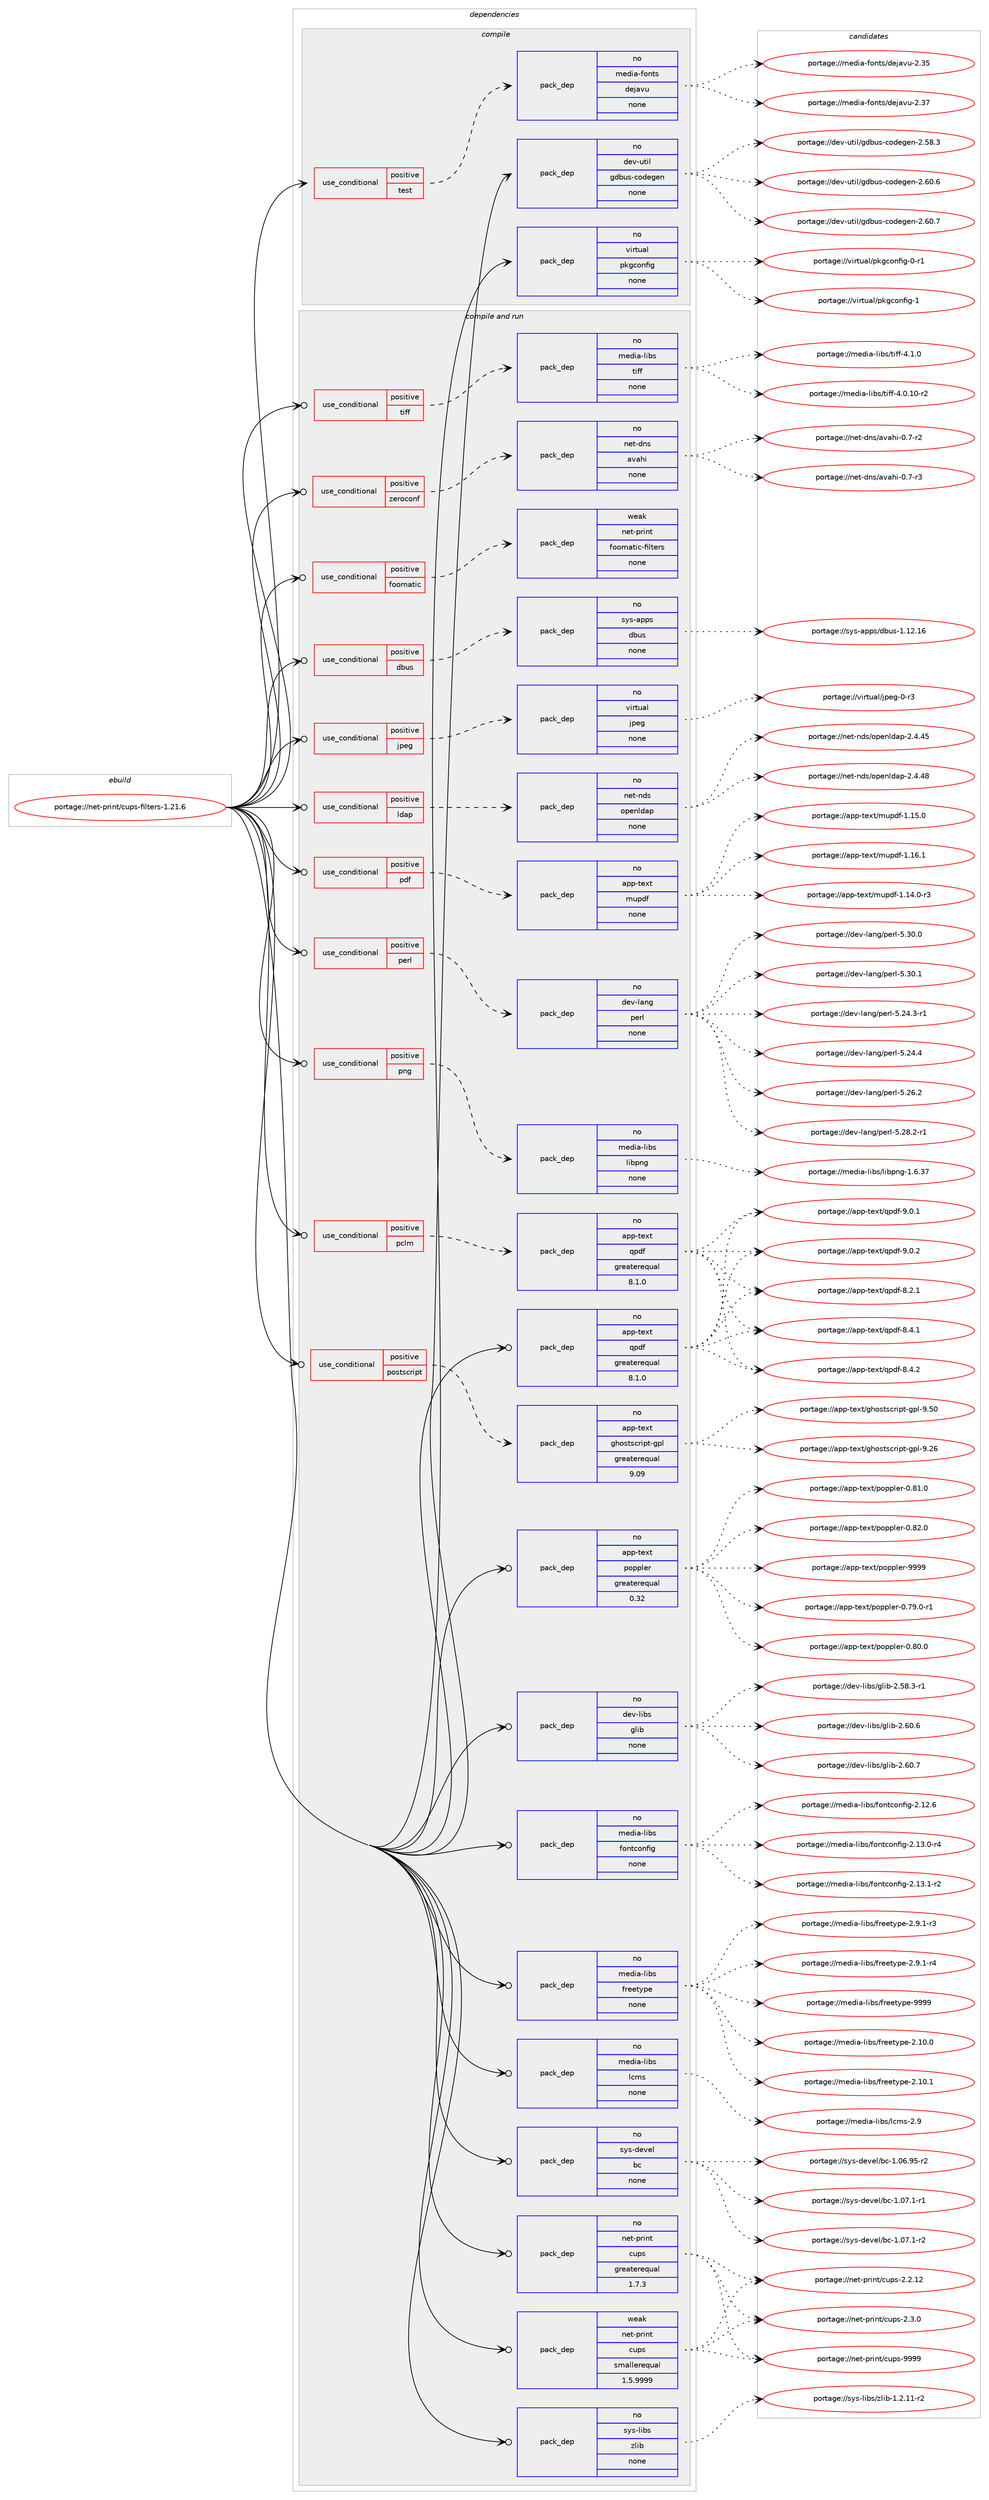 digraph prolog {

# *************
# Graph options
# *************

newrank=true;
concentrate=true;
compound=true;
graph [rankdir=LR,fontname=Helvetica,fontsize=10,ranksep=1.5];#, ranksep=2.5, nodesep=0.2];
edge  [arrowhead=vee];
node  [fontname=Helvetica,fontsize=10];

# **********
# The ebuild
# **********

subgraph cluster_leftcol {
color=gray;
rank=same;
label=<<i>ebuild</i>>;
id [label="portage://net-print/cups-filters-1.21.6", color=red, width=4, href="../net-print/cups-filters-1.21.6.svg"];
}

# ****************
# The dependencies
# ****************

subgraph cluster_midcol {
color=gray;
label=<<i>dependencies</i>>;
subgraph cluster_compile {
fillcolor="#eeeeee";
style=filled;
label=<<i>compile</i>>;
subgraph cond93526 {
dependency374312 [label=<<TABLE BORDER="0" CELLBORDER="1" CELLSPACING="0" CELLPADDING="4"><TR><TD ROWSPAN="3" CELLPADDING="10">use_conditional</TD></TR><TR><TD>positive</TD></TR><TR><TD>test</TD></TR></TABLE>>, shape=none, color=red];
subgraph pack274460 {
dependency374313 [label=<<TABLE BORDER="0" CELLBORDER="1" CELLSPACING="0" CELLPADDING="4" WIDTH="220"><TR><TD ROWSPAN="6" CELLPADDING="30">pack_dep</TD></TR><TR><TD WIDTH="110">no</TD></TR><TR><TD>media-fonts</TD></TR><TR><TD>dejavu</TD></TR><TR><TD>none</TD></TR><TR><TD></TD></TR></TABLE>>, shape=none, color=blue];
}
dependency374312:e -> dependency374313:w [weight=20,style="dashed",arrowhead="vee"];
}
id:e -> dependency374312:w [weight=20,style="solid",arrowhead="vee"];
subgraph pack274461 {
dependency374314 [label=<<TABLE BORDER="0" CELLBORDER="1" CELLSPACING="0" CELLPADDING="4" WIDTH="220"><TR><TD ROWSPAN="6" CELLPADDING="30">pack_dep</TD></TR><TR><TD WIDTH="110">no</TD></TR><TR><TD>dev-util</TD></TR><TR><TD>gdbus-codegen</TD></TR><TR><TD>none</TD></TR><TR><TD></TD></TR></TABLE>>, shape=none, color=blue];
}
id:e -> dependency374314:w [weight=20,style="solid",arrowhead="vee"];
subgraph pack274462 {
dependency374315 [label=<<TABLE BORDER="0" CELLBORDER="1" CELLSPACING="0" CELLPADDING="4" WIDTH="220"><TR><TD ROWSPAN="6" CELLPADDING="30">pack_dep</TD></TR><TR><TD WIDTH="110">no</TD></TR><TR><TD>virtual</TD></TR><TR><TD>pkgconfig</TD></TR><TR><TD>none</TD></TR><TR><TD></TD></TR></TABLE>>, shape=none, color=blue];
}
id:e -> dependency374315:w [weight=20,style="solid",arrowhead="vee"];
}
subgraph cluster_compileandrun {
fillcolor="#eeeeee";
style=filled;
label=<<i>compile and run</i>>;
subgraph cond93527 {
dependency374316 [label=<<TABLE BORDER="0" CELLBORDER="1" CELLSPACING="0" CELLPADDING="4"><TR><TD ROWSPAN="3" CELLPADDING="10">use_conditional</TD></TR><TR><TD>positive</TD></TR><TR><TD>dbus</TD></TR></TABLE>>, shape=none, color=red];
subgraph pack274463 {
dependency374317 [label=<<TABLE BORDER="0" CELLBORDER="1" CELLSPACING="0" CELLPADDING="4" WIDTH="220"><TR><TD ROWSPAN="6" CELLPADDING="30">pack_dep</TD></TR><TR><TD WIDTH="110">no</TD></TR><TR><TD>sys-apps</TD></TR><TR><TD>dbus</TD></TR><TR><TD>none</TD></TR><TR><TD></TD></TR></TABLE>>, shape=none, color=blue];
}
dependency374316:e -> dependency374317:w [weight=20,style="dashed",arrowhead="vee"];
}
id:e -> dependency374316:w [weight=20,style="solid",arrowhead="odotvee"];
subgraph cond93528 {
dependency374318 [label=<<TABLE BORDER="0" CELLBORDER="1" CELLSPACING="0" CELLPADDING="4"><TR><TD ROWSPAN="3" CELLPADDING="10">use_conditional</TD></TR><TR><TD>positive</TD></TR><TR><TD>foomatic</TD></TR></TABLE>>, shape=none, color=red];
subgraph pack274464 {
dependency374319 [label=<<TABLE BORDER="0" CELLBORDER="1" CELLSPACING="0" CELLPADDING="4" WIDTH="220"><TR><TD ROWSPAN="6" CELLPADDING="30">pack_dep</TD></TR><TR><TD WIDTH="110">weak</TD></TR><TR><TD>net-print</TD></TR><TR><TD>foomatic-filters</TD></TR><TR><TD>none</TD></TR><TR><TD></TD></TR></TABLE>>, shape=none, color=blue];
}
dependency374318:e -> dependency374319:w [weight=20,style="dashed",arrowhead="vee"];
}
id:e -> dependency374318:w [weight=20,style="solid",arrowhead="odotvee"];
subgraph cond93529 {
dependency374320 [label=<<TABLE BORDER="0" CELLBORDER="1" CELLSPACING="0" CELLPADDING="4"><TR><TD ROWSPAN="3" CELLPADDING="10">use_conditional</TD></TR><TR><TD>positive</TD></TR><TR><TD>jpeg</TD></TR></TABLE>>, shape=none, color=red];
subgraph pack274465 {
dependency374321 [label=<<TABLE BORDER="0" CELLBORDER="1" CELLSPACING="0" CELLPADDING="4" WIDTH="220"><TR><TD ROWSPAN="6" CELLPADDING="30">pack_dep</TD></TR><TR><TD WIDTH="110">no</TD></TR><TR><TD>virtual</TD></TR><TR><TD>jpeg</TD></TR><TR><TD>none</TD></TR><TR><TD></TD></TR></TABLE>>, shape=none, color=blue];
}
dependency374320:e -> dependency374321:w [weight=20,style="dashed",arrowhead="vee"];
}
id:e -> dependency374320:w [weight=20,style="solid",arrowhead="odotvee"];
subgraph cond93530 {
dependency374322 [label=<<TABLE BORDER="0" CELLBORDER="1" CELLSPACING="0" CELLPADDING="4"><TR><TD ROWSPAN="3" CELLPADDING="10">use_conditional</TD></TR><TR><TD>positive</TD></TR><TR><TD>ldap</TD></TR></TABLE>>, shape=none, color=red];
subgraph pack274466 {
dependency374323 [label=<<TABLE BORDER="0" CELLBORDER="1" CELLSPACING="0" CELLPADDING="4" WIDTH="220"><TR><TD ROWSPAN="6" CELLPADDING="30">pack_dep</TD></TR><TR><TD WIDTH="110">no</TD></TR><TR><TD>net-nds</TD></TR><TR><TD>openldap</TD></TR><TR><TD>none</TD></TR><TR><TD></TD></TR></TABLE>>, shape=none, color=blue];
}
dependency374322:e -> dependency374323:w [weight=20,style="dashed",arrowhead="vee"];
}
id:e -> dependency374322:w [weight=20,style="solid",arrowhead="odotvee"];
subgraph cond93531 {
dependency374324 [label=<<TABLE BORDER="0" CELLBORDER="1" CELLSPACING="0" CELLPADDING="4"><TR><TD ROWSPAN="3" CELLPADDING="10">use_conditional</TD></TR><TR><TD>positive</TD></TR><TR><TD>pclm</TD></TR></TABLE>>, shape=none, color=red];
subgraph pack274467 {
dependency374325 [label=<<TABLE BORDER="0" CELLBORDER="1" CELLSPACING="0" CELLPADDING="4" WIDTH="220"><TR><TD ROWSPAN="6" CELLPADDING="30">pack_dep</TD></TR><TR><TD WIDTH="110">no</TD></TR><TR><TD>app-text</TD></TR><TR><TD>qpdf</TD></TR><TR><TD>greaterequal</TD></TR><TR><TD>8.1.0</TD></TR></TABLE>>, shape=none, color=blue];
}
dependency374324:e -> dependency374325:w [weight=20,style="dashed",arrowhead="vee"];
}
id:e -> dependency374324:w [weight=20,style="solid",arrowhead="odotvee"];
subgraph cond93532 {
dependency374326 [label=<<TABLE BORDER="0" CELLBORDER="1" CELLSPACING="0" CELLPADDING="4"><TR><TD ROWSPAN="3" CELLPADDING="10">use_conditional</TD></TR><TR><TD>positive</TD></TR><TR><TD>pdf</TD></TR></TABLE>>, shape=none, color=red];
subgraph pack274468 {
dependency374327 [label=<<TABLE BORDER="0" CELLBORDER="1" CELLSPACING="0" CELLPADDING="4" WIDTH="220"><TR><TD ROWSPAN="6" CELLPADDING="30">pack_dep</TD></TR><TR><TD WIDTH="110">no</TD></TR><TR><TD>app-text</TD></TR><TR><TD>mupdf</TD></TR><TR><TD>none</TD></TR><TR><TD></TD></TR></TABLE>>, shape=none, color=blue];
}
dependency374326:e -> dependency374327:w [weight=20,style="dashed",arrowhead="vee"];
}
id:e -> dependency374326:w [weight=20,style="solid",arrowhead="odotvee"];
subgraph cond93533 {
dependency374328 [label=<<TABLE BORDER="0" CELLBORDER="1" CELLSPACING="0" CELLPADDING="4"><TR><TD ROWSPAN="3" CELLPADDING="10">use_conditional</TD></TR><TR><TD>positive</TD></TR><TR><TD>perl</TD></TR></TABLE>>, shape=none, color=red];
subgraph pack274469 {
dependency374329 [label=<<TABLE BORDER="0" CELLBORDER="1" CELLSPACING="0" CELLPADDING="4" WIDTH="220"><TR><TD ROWSPAN="6" CELLPADDING="30">pack_dep</TD></TR><TR><TD WIDTH="110">no</TD></TR><TR><TD>dev-lang</TD></TR><TR><TD>perl</TD></TR><TR><TD>none</TD></TR><TR><TD></TD></TR></TABLE>>, shape=none, color=blue];
}
dependency374328:e -> dependency374329:w [weight=20,style="dashed",arrowhead="vee"];
}
id:e -> dependency374328:w [weight=20,style="solid",arrowhead="odotvee"];
subgraph cond93534 {
dependency374330 [label=<<TABLE BORDER="0" CELLBORDER="1" CELLSPACING="0" CELLPADDING="4"><TR><TD ROWSPAN="3" CELLPADDING="10">use_conditional</TD></TR><TR><TD>positive</TD></TR><TR><TD>png</TD></TR></TABLE>>, shape=none, color=red];
subgraph pack274470 {
dependency374331 [label=<<TABLE BORDER="0" CELLBORDER="1" CELLSPACING="0" CELLPADDING="4" WIDTH="220"><TR><TD ROWSPAN="6" CELLPADDING="30">pack_dep</TD></TR><TR><TD WIDTH="110">no</TD></TR><TR><TD>media-libs</TD></TR><TR><TD>libpng</TD></TR><TR><TD>none</TD></TR><TR><TD></TD></TR></TABLE>>, shape=none, color=blue];
}
dependency374330:e -> dependency374331:w [weight=20,style="dashed",arrowhead="vee"];
}
id:e -> dependency374330:w [weight=20,style="solid",arrowhead="odotvee"];
subgraph cond93535 {
dependency374332 [label=<<TABLE BORDER="0" CELLBORDER="1" CELLSPACING="0" CELLPADDING="4"><TR><TD ROWSPAN="3" CELLPADDING="10">use_conditional</TD></TR><TR><TD>positive</TD></TR><TR><TD>postscript</TD></TR></TABLE>>, shape=none, color=red];
subgraph pack274471 {
dependency374333 [label=<<TABLE BORDER="0" CELLBORDER="1" CELLSPACING="0" CELLPADDING="4" WIDTH="220"><TR><TD ROWSPAN="6" CELLPADDING="30">pack_dep</TD></TR><TR><TD WIDTH="110">no</TD></TR><TR><TD>app-text</TD></TR><TR><TD>ghostscript-gpl</TD></TR><TR><TD>greaterequal</TD></TR><TR><TD>9.09</TD></TR></TABLE>>, shape=none, color=blue];
}
dependency374332:e -> dependency374333:w [weight=20,style="dashed",arrowhead="vee"];
}
id:e -> dependency374332:w [weight=20,style="solid",arrowhead="odotvee"];
subgraph cond93536 {
dependency374334 [label=<<TABLE BORDER="0" CELLBORDER="1" CELLSPACING="0" CELLPADDING="4"><TR><TD ROWSPAN="3" CELLPADDING="10">use_conditional</TD></TR><TR><TD>positive</TD></TR><TR><TD>tiff</TD></TR></TABLE>>, shape=none, color=red];
subgraph pack274472 {
dependency374335 [label=<<TABLE BORDER="0" CELLBORDER="1" CELLSPACING="0" CELLPADDING="4" WIDTH="220"><TR><TD ROWSPAN="6" CELLPADDING="30">pack_dep</TD></TR><TR><TD WIDTH="110">no</TD></TR><TR><TD>media-libs</TD></TR><TR><TD>tiff</TD></TR><TR><TD>none</TD></TR><TR><TD></TD></TR></TABLE>>, shape=none, color=blue];
}
dependency374334:e -> dependency374335:w [weight=20,style="dashed",arrowhead="vee"];
}
id:e -> dependency374334:w [weight=20,style="solid",arrowhead="odotvee"];
subgraph cond93537 {
dependency374336 [label=<<TABLE BORDER="0" CELLBORDER="1" CELLSPACING="0" CELLPADDING="4"><TR><TD ROWSPAN="3" CELLPADDING="10">use_conditional</TD></TR><TR><TD>positive</TD></TR><TR><TD>zeroconf</TD></TR></TABLE>>, shape=none, color=red];
subgraph pack274473 {
dependency374337 [label=<<TABLE BORDER="0" CELLBORDER="1" CELLSPACING="0" CELLPADDING="4" WIDTH="220"><TR><TD ROWSPAN="6" CELLPADDING="30">pack_dep</TD></TR><TR><TD WIDTH="110">no</TD></TR><TR><TD>net-dns</TD></TR><TR><TD>avahi</TD></TR><TR><TD>none</TD></TR><TR><TD></TD></TR></TABLE>>, shape=none, color=blue];
}
dependency374336:e -> dependency374337:w [weight=20,style="dashed",arrowhead="vee"];
}
id:e -> dependency374336:w [weight=20,style="solid",arrowhead="odotvee"];
subgraph pack274474 {
dependency374338 [label=<<TABLE BORDER="0" CELLBORDER="1" CELLSPACING="0" CELLPADDING="4" WIDTH="220"><TR><TD ROWSPAN="6" CELLPADDING="30">pack_dep</TD></TR><TR><TD WIDTH="110">no</TD></TR><TR><TD>app-text</TD></TR><TR><TD>poppler</TD></TR><TR><TD>greaterequal</TD></TR><TR><TD>0.32</TD></TR></TABLE>>, shape=none, color=blue];
}
id:e -> dependency374338:w [weight=20,style="solid",arrowhead="odotvee"];
subgraph pack274475 {
dependency374339 [label=<<TABLE BORDER="0" CELLBORDER="1" CELLSPACING="0" CELLPADDING="4" WIDTH="220"><TR><TD ROWSPAN="6" CELLPADDING="30">pack_dep</TD></TR><TR><TD WIDTH="110">no</TD></TR><TR><TD>app-text</TD></TR><TR><TD>qpdf</TD></TR><TR><TD>greaterequal</TD></TR><TR><TD>8.1.0</TD></TR></TABLE>>, shape=none, color=blue];
}
id:e -> dependency374339:w [weight=20,style="solid",arrowhead="odotvee"];
subgraph pack274476 {
dependency374340 [label=<<TABLE BORDER="0" CELLBORDER="1" CELLSPACING="0" CELLPADDING="4" WIDTH="220"><TR><TD ROWSPAN="6" CELLPADDING="30">pack_dep</TD></TR><TR><TD WIDTH="110">no</TD></TR><TR><TD>dev-libs</TD></TR><TR><TD>glib</TD></TR><TR><TD>none</TD></TR><TR><TD></TD></TR></TABLE>>, shape=none, color=blue];
}
id:e -> dependency374340:w [weight=20,style="solid",arrowhead="odotvee"];
subgraph pack274477 {
dependency374341 [label=<<TABLE BORDER="0" CELLBORDER="1" CELLSPACING="0" CELLPADDING="4" WIDTH="220"><TR><TD ROWSPAN="6" CELLPADDING="30">pack_dep</TD></TR><TR><TD WIDTH="110">no</TD></TR><TR><TD>media-libs</TD></TR><TR><TD>fontconfig</TD></TR><TR><TD>none</TD></TR><TR><TD></TD></TR></TABLE>>, shape=none, color=blue];
}
id:e -> dependency374341:w [weight=20,style="solid",arrowhead="odotvee"];
subgraph pack274478 {
dependency374342 [label=<<TABLE BORDER="0" CELLBORDER="1" CELLSPACING="0" CELLPADDING="4" WIDTH="220"><TR><TD ROWSPAN="6" CELLPADDING="30">pack_dep</TD></TR><TR><TD WIDTH="110">no</TD></TR><TR><TD>media-libs</TD></TR><TR><TD>freetype</TD></TR><TR><TD>none</TD></TR><TR><TD></TD></TR></TABLE>>, shape=none, color=blue];
}
id:e -> dependency374342:w [weight=20,style="solid",arrowhead="odotvee"];
subgraph pack274479 {
dependency374343 [label=<<TABLE BORDER="0" CELLBORDER="1" CELLSPACING="0" CELLPADDING="4" WIDTH="220"><TR><TD ROWSPAN="6" CELLPADDING="30">pack_dep</TD></TR><TR><TD WIDTH="110">no</TD></TR><TR><TD>media-libs</TD></TR><TR><TD>lcms</TD></TR><TR><TD>none</TD></TR><TR><TD></TD></TR></TABLE>>, shape=none, color=blue];
}
id:e -> dependency374343:w [weight=20,style="solid",arrowhead="odotvee"];
subgraph pack274480 {
dependency374344 [label=<<TABLE BORDER="0" CELLBORDER="1" CELLSPACING="0" CELLPADDING="4" WIDTH="220"><TR><TD ROWSPAN="6" CELLPADDING="30">pack_dep</TD></TR><TR><TD WIDTH="110">no</TD></TR><TR><TD>net-print</TD></TR><TR><TD>cups</TD></TR><TR><TD>greaterequal</TD></TR><TR><TD>1.7.3</TD></TR></TABLE>>, shape=none, color=blue];
}
id:e -> dependency374344:w [weight=20,style="solid",arrowhead="odotvee"];
subgraph pack274481 {
dependency374345 [label=<<TABLE BORDER="0" CELLBORDER="1" CELLSPACING="0" CELLPADDING="4" WIDTH="220"><TR><TD ROWSPAN="6" CELLPADDING="30">pack_dep</TD></TR><TR><TD WIDTH="110">no</TD></TR><TR><TD>sys-devel</TD></TR><TR><TD>bc</TD></TR><TR><TD>none</TD></TR><TR><TD></TD></TR></TABLE>>, shape=none, color=blue];
}
id:e -> dependency374345:w [weight=20,style="solid",arrowhead="odotvee"];
subgraph pack274482 {
dependency374346 [label=<<TABLE BORDER="0" CELLBORDER="1" CELLSPACING="0" CELLPADDING="4" WIDTH="220"><TR><TD ROWSPAN="6" CELLPADDING="30">pack_dep</TD></TR><TR><TD WIDTH="110">no</TD></TR><TR><TD>sys-libs</TD></TR><TR><TD>zlib</TD></TR><TR><TD>none</TD></TR><TR><TD></TD></TR></TABLE>>, shape=none, color=blue];
}
id:e -> dependency374346:w [weight=20,style="solid",arrowhead="odotvee"];
subgraph pack274483 {
dependency374347 [label=<<TABLE BORDER="0" CELLBORDER="1" CELLSPACING="0" CELLPADDING="4" WIDTH="220"><TR><TD ROWSPAN="6" CELLPADDING="30">pack_dep</TD></TR><TR><TD WIDTH="110">weak</TD></TR><TR><TD>net-print</TD></TR><TR><TD>cups</TD></TR><TR><TD>smallerequal</TD></TR><TR><TD>1.5.9999</TD></TR></TABLE>>, shape=none, color=blue];
}
id:e -> dependency374347:w [weight=20,style="solid",arrowhead="odotvee"];
}
subgraph cluster_run {
fillcolor="#eeeeee";
style=filled;
label=<<i>run</i>>;
}
}

# **************
# The candidates
# **************

subgraph cluster_choices {
rank=same;
color=gray;
label=<<i>candidates</i>>;

subgraph choice274460 {
color=black;
nodesep=1;
choiceportage109101100105974510211111011611547100101106971181174550465153 [label="portage://media-fonts/dejavu-2.35", color=red, width=4,href="../media-fonts/dejavu-2.35.svg"];
choiceportage109101100105974510211111011611547100101106971181174550465155 [label="portage://media-fonts/dejavu-2.37", color=red, width=4,href="../media-fonts/dejavu-2.37.svg"];
dependency374313:e -> choiceportage109101100105974510211111011611547100101106971181174550465153:w [style=dotted,weight="100"];
dependency374313:e -> choiceportage109101100105974510211111011611547100101106971181174550465155:w [style=dotted,weight="100"];
}
subgraph choice274461 {
color=black;
nodesep=1;
choiceportage100101118451171161051084710310098117115459911110010110310111045504653564651 [label="portage://dev-util/gdbus-codegen-2.58.3", color=red, width=4,href="../dev-util/gdbus-codegen-2.58.3.svg"];
choiceportage100101118451171161051084710310098117115459911110010110310111045504654484654 [label="portage://dev-util/gdbus-codegen-2.60.6", color=red, width=4,href="../dev-util/gdbus-codegen-2.60.6.svg"];
choiceportage100101118451171161051084710310098117115459911110010110310111045504654484655 [label="portage://dev-util/gdbus-codegen-2.60.7", color=red, width=4,href="../dev-util/gdbus-codegen-2.60.7.svg"];
dependency374314:e -> choiceportage100101118451171161051084710310098117115459911110010110310111045504653564651:w [style=dotted,weight="100"];
dependency374314:e -> choiceportage100101118451171161051084710310098117115459911110010110310111045504654484654:w [style=dotted,weight="100"];
dependency374314:e -> choiceportage100101118451171161051084710310098117115459911110010110310111045504654484655:w [style=dotted,weight="100"];
}
subgraph choice274462 {
color=black;
nodesep=1;
choiceportage11810511411611797108471121071039911111010210510345484511449 [label="portage://virtual/pkgconfig-0-r1", color=red, width=4,href="../virtual/pkgconfig-0-r1.svg"];
choiceportage1181051141161179710847112107103991111101021051034549 [label="portage://virtual/pkgconfig-1", color=red, width=4,href="../virtual/pkgconfig-1.svg"];
dependency374315:e -> choiceportage11810511411611797108471121071039911111010210510345484511449:w [style=dotted,weight="100"];
dependency374315:e -> choiceportage1181051141161179710847112107103991111101021051034549:w [style=dotted,weight="100"];
}
subgraph choice274463 {
color=black;
nodesep=1;
choiceportage115121115459711211211547100981171154549464950464954 [label="portage://sys-apps/dbus-1.12.16", color=red, width=4,href="../sys-apps/dbus-1.12.16.svg"];
dependency374317:e -> choiceportage115121115459711211211547100981171154549464950464954:w [style=dotted,weight="100"];
}
subgraph choice274464 {
color=black;
nodesep=1;
}
subgraph choice274465 {
color=black;
nodesep=1;
choiceportage118105114116117971084710611210110345484511451 [label="portage://virtual/jpeg-0-r3", color=red, width=4,href="../virtual/jpeg-0-r3.svg"];
dependency374321:e -> choiceportage118105114116117971084710611210110345484511451:w [style=dotted,weight="100"];
}
subgraph choice274466 {
color=black;
nodesep=1;
choiceportage11010111645110100115471111121011101081009711245504652465253 [label="portage://net-nds/openldap-2.4.45", color=red, width=4,href="../net-nds/openldap-2.4.45.svg"];
choiceportage11010111645110100115471111121011101081009711245504652465256 [label="portage://net-nds/openldap-2.4.48", color=red, width=4,href="../net-nds/openldap-2.4.48.svg"];
dependency374323:e -> choiceportage11010111645110100115471111121011101081009711245504652465253:w [style=dotted,weight="100"];
dependency374323:e -> choiceportage11010111645110100115471111121011101081009711245504652465256:w [style=dotted,weight="100"];
}
subgraph choice274467 {
color=black;
nodesep=1;
choiceportage971121124511610112011647113112100102455646504649 [label="portage://app-text/qpdf-8.2.1", color=red, width=4,href="../app-text/qpdf-8.2.1.svg"];
choiceportage971121124511610112011647113112100102455646524649 [label="portage://app-text/qpdf-8.4.1", color=red, width=4,href="../app-text/qpdf-8.4.1.svg"];
choiceportage971121124511610112011647113112100102455646524650 [label="portage://app-text/qpdf-8.4.2", color=red, width=4,href="../app-text/qpdf-8.4.2.svg"];
choiceportage971121124511610112011647113112100102455746484649 [label="portage://app-text/qpdf-9.0.1", color=red, width=4,href="../app-text/qpdf-9.0.1.svg"];
choiceportage971121124511610112011647113112100102455746484650 [label="portage://app-text/qpdf-9.0.2", color=red, width=4,href="../app-text/qpdf-9.0.2.svg"];
dependency374325:e -> choiceportage971121124511610112011647113112100102455646504649:w [style=dotted,weight="100"];
dependency374325:e -> choiceportage971121124511610112011647113112100102455646524649:w [style=dotted,weight="100"];
dependency374325:e -> choiceportage971121124511610112011647113112100102455646524650:w [style=dotted,weight="100"];
dependency374325:e -> choiceportage971121124511610112011647113112100102455746484649:w [style=dotted,weight="100"];
dependency374325:e -> choiceportage971121124511610112011647113112100102455746484650:w [style=dotted,weight="100"];
}
subgraph choice274468 {
color=black;
nodesep=1;
choiceportage971121124511610112011647109117112100102454946495246484511451 [label="portage://app-text/mupdf-1.14.0-r3", color=red, width=4,href="../app-text/mupdf-1.14.0-r3.svg"];
choiceportage97112112451161011201164710911711210010245494649534648 [label="portage://app-text/mupdf-1.15.0", color=red, width=4,href="../app-text/mupdf-1.15.0.svg"];
choiceportage97112112451161011201164710911711210010245494649544649 [label="portage://app-text/mupdf-1.16.1", color=red, width=4,href="../app-text/mupdf-1.16.1.svg"];
dependency374327:e -> choiceportage971121124511610112011647109117112100102454946495246484511451:w [style=dotted,weight="100"];
dependency374327:e -> choiceportage97112112451161011201164710911711210010245494649534648:w [style=dotted,weight="100"];
dependency374327:e -> choiceportage97112112451161011201164710911711210010245494649544649:w [style=dotted,weight="100"];
}
subgraph choice274469 {
color=black;
nodesep=1;
choiceportage100101118451089711010347112101114108455346505246514511449 [label="portage://dev-lang/perl-5.24.3-r1", color=red, width=4,href="../dev-lang/perl-5.24.3-r1.svg"];
choiceportage10010111845108971101034711210111410845534650524652 [label="portage://dev-lang/perl-5.24.4", color=red, width=4,href="../dev-lang/perl-5.24.4.svg"];
choiceportage10010111845108971101034711210111410845534650544650 [label="portage://dev-lang/perl-5.26.2", color=red, width=4,href="../dev-lang/perl-5.26.2.svg"];
choiceportage100101118451089711010347112101114108455346505646504511449 [label="portage://dev-lang/perl-5.28.2-r1", color=red, width=4,href="../dev-lang/perl-5.28.2-r1.svg"];
choiceportage10010111845108971101034711210111410845534651484648 [label="portage://dev-lang/perl-5.30.0", color=red, width=4,href="../dev-lang/perl-5.30.0.svg"];
choiceportage10010111845108971101034711210111410845534651484649 [label="portage://dev-lang/perl-5.30.1", color=red, width=4,href="../dev-lang/perl-5.30.1.svg"];
dependency374329:e -> choiceportage100101118451089711010347112101114108455346505246514511449:w [style=dotted,weight="100"];
dependency374329:e -> choiceportage10010111845108971101034711210111410845534650524652:w [style=dotted,weight="100"];
dependency374329:e -> choiceportage10010111845108971101034711210111410845534650544650:w [style=dotted,weight="100"];
dependency374329:e -> choiceportage100101118451089711010347112101114108455346505646504511449:w [style=dotted,weight="100"];
dependency374329:e -> choiceportage10010111845108971101034711210111410845534651484648:w [style=dotted,weight="100"];
dependency374329:e -> choiceportage10010111845108971101034711210111410845534651484649:w [style=dotted,weight="100"];
}
subgraph choice274470 {
color=black;
nodesep=1;
choiceportage109101100105974510810598115471081059811211010345494654465155 [label="portage://media-libs/libpng-1.6.37", color=red, width=4,href="../media-libs/libpng-1.6.37.svg"];
dependency374331:e -> choiceportage109101100105974510810598115471081059811211010345494654465155:w [style=dotted,weight="100"];
}
subgraph choice274471 {
color=black;
nodesep=1;
choiceportage97112112451161011201164710310411111511611599114105112116451031121084557465054 [label="portage://app-text/ghostscript-gpl-9.26", color=red, width=4,href="../app-text/ghostscript-gpl-9.26.svg"];
choiceportage97112112451161011201164710310411111511611599114105112116451031121084557465348 [label="portage://app-text/ghostscript-gpl-9.50", color=red, width=4,href="../app-text/ghostscript-gpl-9.50.svg"];
dependency374333:e -> choiceportage97112112451161011201164710310411111511611599114105112116451031121084557465054:w [style=dotted,weight="100"];
dependency374333:e -> choiceportage97112112451161011201164710310411111511611599114105112116451031121084557465348:w [style=dotted,weight="100"];
}
subgraph choice274472 {
color=black;
nodesep=1;
choiceportage10910110010597451081059811547116105102102455246484649484511450 [label="portage://media-libs/tiff-4.0.10-r2", color=red, width=4,href="../media-libs/tiff-4.0.10-r2.svg"];
choiceportage10910110010597451081059811547116105102102455246494648 [label="portage://media-libs/tiff-4.1.0", color=red, width=4,href="../media-libs/tiff-4.1.0.svg"];
dependency374335:e -> choiceportage10910110010597451081059811547116105102102455246484649484511450:w [style=dotted,weight="100"];
dependency374335:e -> choiceportage10910110010597451081059811547116105102102455246494648:w [style=dotted,weight="100"];
}
subgraph choice274473 {
color=black;
nodesep=1;
choiceportage11010111645100110115479711897104105454846554511450 [label="portage://net-dns/avahi-0.7-r2", color=red, width=4,href="../net-dns/avahi-0.7-r2.svg"];
choiceportage11010111645100110115479711897104105454846554511451 [label="portage://net-dns/avahi-0.7-r3", color=red, width=4,href="../net-dns/avahi-0.7-r3.svg"];
dependency374337:e -> choiceportage11010111645100110115479711897104105454846554511450:w [style=dotted,weight="100"];
dependency374337:e -> choiceportage11010111645100110115479711897104105454846554511451:w [style=dotted,weight="100"];
}
subgraph choice274474 {
color=black;
nodesep=1;
choiceportage971121124511610112011647112111112112108101114454846555746484511449 [label="portage://app-text/poppler-0.79.0-r1", color=red, width=4,href="../app-text/poppler-0.79.0-r1.svg"];
choiceportage97112112451161011201164711211111211210810111445484656484648 [label="portage://app-text/poppler-0.80.0", color=red, width=4,href="../app-text/poppler-0.80.0.svg"];
choiceportage97112112451161011201164711211111211210810111445484656494648 [label="portage://app-text/poppler-0.81.0", color=red, width=4,href="../app-text/poppler-0.81.0.svg"];
choiceportage97112112451161011201164711211111211210810111445484656504648 [label="portage://app-text/poppler-0.82.0", color=red, width=4,href="../app-text/poppler-0.82.0.svg"];
choiceportage9711211245116101120116471121111121121081011144557575757 [label="portage://app-text/poppler-9999", color=red, width=4,href="../app-text/poppler-9999.svg"];
dependency374338:e -> choiceportage971121124511610112011647112111112112108101114454846555746484511449:w [style=dotted,weight="100"];
dependency374338:e -> choiceportage97112112451161011201164711211111211210810111445484656484648:w [style=dotted,weight="100"];
dependency374338:e -> choiceportage97112112451161011201164711211111211210810111445484656494648:w [style=dotted,weight="100"];
dependency374338:e -> choiceportage97112112451161011201164711211111211210810111445484656504648:w [style=dotted,weight="100"];
dependency374338:e -> choiceportage9711211245116101120116471121111121121081011144557575757:w [style=dotted,weight="100"];
}
subgraph choice274475 {
color=black;
nodesep=1;
choiceportage971121124511610112011647113112100102455646504649 [label="portage://app-text/qpdf-8.2.1", color=red, width=4,href="../app-text/qpdf-8.2.1.svg"];
choiceportage971121124511610112011647113112100102455646524649 [label="portage://app-text/qpdf-8.4.1", color=red, width=4,href="../app-text/qpdf-8.4.1.svg"];
choiceportage971121124511610112011647113112100102455646524650 [label="portage://app-text/qpdf-8.4.2", color=red, width=4,href="../app-text/qpdf-8.4.2.svg"];
choiceportage971121124511610112011647113112100102455746484649 [label="portage://app-text/qpdf-9.0.1", color=red, width=4,href="../app-text/qpdf-9.0.1.svg"];
choiceportage971121124511610112011647113112100102455746484650 [label="portage://app-text/qpdf-9.0.2", color=red, width=4,href="../app-text/qpdf-9.0.2.svg"];
dependency374339:e -> choiceportage971121124511610112011647113112100102455646504649:w [style=dotted,weight="100"];
dependency374339:e -> choiceportage971121124511610112011647113112100102455646524649:w [style=dotted,weight="100"];
dependency374339:e -> choiceportage971121124511610112011647113112100102455646524650:w [style=dotted,weight="100"];
dependency374339:e -> choiceportage971121124511610112011647113112100102455746484649:w [style=dotted,weight="100"];
dependency374339:e -> choiceportage971121124511610112011647113112100102455746484650:w [style=dotted,weight="100"];
}
subgraph choice274476 {
color=black;
nodesep=1;
choiceportage10010111845108105981154710310810598455046535646514511449 [label="portage://dev-libs/glib-2.58.3-r1", color=red, width=4,href="../dev-libs/glib-2.58.3-r1.svg"];
choiceportage1001011184510810598115471031081059845504654484654 [label="portage://dev-libs/glib-2.60.6", color=red, width=4,href="../dev-libs/glib-2.60.6.svg"];
choiceportage1001011184510810598115471031081059845504654484655 [label="portage://dev-libs/glib-2.60.7", color=red, width=4,href="../dev-libs/glib-2.60.7.svg"];
dependency374340:e -> choiceportage10010111845108105981154710310810598455046535646514511449:w [style=dotted,weight="100"];
dependency374340:e -> choiceportage1001011184510810598115471031081059845504654484654:w [style=dotted,weight="100"];
dependency374340:e -> choiceportage1001011184510810598115471031081059845504654484655:w [style=dotted,weight="100"];
}
subgraph choice274477 {
color=black;
nodesep=1;
choiceportage109101100105974510810598115471021111101169911111010210510345504649504654 [label="portage://media-libs/fontconfig-2.12.6", color=red, width=4,href="../media-libs/fontconfig-2.12.6.svg"];
choiceportage1091011001059745108105981154710211111011699111110102105103455046495146484511452 [label="portage://media-libs/fontconfig-2.13.0-r4", color=red, width=4,href="../media-libs/fontconfig-2.13.0-r4.svg"];
choiceportage1091011001059745108105981154710211111011699111110102105103455046495146494511450 [label="portage://media-libs/fontconfig-2.13.1-r2", color=red, width=4,href="../media-libs/fontconfig-2.13.1-r2.svg"];
dependency374341:e -> choiceportage109101100105974510810598115471021111101169911111010210510345504649504654:w [style=dotted,weight="100"];
dependency374341:e -> choiceportage1091011001059745108105981154710211111011699111110102105103455046495146484511452:w [style=dotted,weight="100"];
dependency374341:e -> choiceportage1091011001059745108105981154710211111011699111110102105103455046495146494511450:w [style=dotted,weight="100"];
}
subgraph choice274478 {
color=black;
nodesep=1;
choiceportage1091011001059745108105981154710211410110111612111210145504649484648 [label="portage://media-libs/freetype-2.10.0", color=red, width=4,href="../media-libs/freetype-2.10.0.svg"];
choiceportage1091011001059745108105981154710211410110111612111210145504649484649 [label="portage://media-libs/freetype-2.10.1", color=red, width=4,href="../media-libs/freetype-2.10.1.svg"];
choiceportage109101100105974510810598115471021141011011161211121014550465746494511451 [label="portage://media-libs/freetype-2.9.1-r3", color=red, width=4,href="../media-libs/freetype-2.9.1-r3.svg"];
choiceportage109101100105974510810598115471021141011011161211121014550465746494511452 [label="portage://media-libs/freetype-2.9.1-r4", color=red, width=4,href="../media-libs/freetype-2.9.1-r4.svg"];
choiceportage109101100105974510810598115471021141011011161211121014557575757 [label="portage://media-libs/freetype-9999", color=red, width=4,href="../media-libs/freetype-9999.svg"];
dependency374342:e -> choiceportage1091011001059745108105981154710211410110111612111210145504649484648:w [style=dotted,weight="100"];
dependency374342:e -> choiceportage1091011001059745108105981154710211410110111612111210145504649484649:w [style=dotted,weight="100"];
dependency374342:e -> choiceportage109101100105974510810598115471021141011011161211121014550465746494511451:w [style=dotted,weight="100"];
dependency374342:e -> choiceportage109101100105974510810598115471021141011011161211121014550465746494511452:w [style=dotted,weight="100"];
dependency374342:e -> choiceportage109101100105974510810598115471021141011011161211121014557575757:w [style=dotted,weight="100"];
}
subgraph choice274479 {
color=black;
nodesep=1;
choiceportage109101100105974510810598115471089910911545504657 [label="portage://media-libs/lcms-2.9", color=red, width=4,href="../media-libs/lcms-2.9.svg"];
dependency374343:e -> choiceportage109101100105974510810598115471089910911545504657:w [style=dotted,weight="100"];
}
subgraph choice274480 {
color=black;
nodesep=1;
choiceportage11010111645112114105110116479911711211545504650464950 [label="portage://net-print/cups-2.2.12", color=red, width=4,href="../net-print/cups-2.2.12.svg"];
choiceportage110101116451121141051101164799117112115455046514648 [label="portage://net-print/cups-2.3.0", color=red, width=4,href="../net-print/cups-2.3.0.svg"];
choiceportage1101011164511211410511011647991171121154557575757 [label="portage://net-print/cups-9999", color=red, width=4,href="../net-print/cups-9999.svg"];
dependency374344:e -> choiceportage11010111645112114105110116479911711211545504650464950:w [style=dotted,weight="100"];
dependency374344:e -> choiceportage110101116451121141051101164799117112115455046514648:w [style=dotted,weight="100"];
dependency374344:e -> choiceportage1101011164511211410511011647991171121154557575757:w [style=dotted,weight="100"];
}
subgraph choice274481 {
color=black;
nodesep=1;
choiceportage1151211154510010111810110847989945494648544657534511450 [label="portage://sys-devel/bc-1.06.95-r2", color=red, width=4,href="../sys-devel/bc-1.06.95-r2.svg"];
choiceportage11512111545100101118101108479899454946485546494511449 [label="portage://sys-devel/bc-1.07.1-r1", color=red, width=4,href="../sys-devel/bc-1.07.1-r1.svg"];
choiceportage11512111545100101118101108479899454946485546494511450 [label="portage://sys-devel/bc-1.07.1-r2", color=red, width=4,href="../sys-devel/bc-1.07.1-r2.svg"];
dependency374345:e -> choiceportage1151211154510010111810110847989945494648544657534511450:w [style=dotted,weight="100"];
dependency374345:e -> choiceportage11512111545100101118101108479899454946485546494511449:w [style=dotted,weight="100"];
dependency374345:e -> choiceportage11512111545100101118101108479899454946485546494511450:w [style=dotted,weight="100"];
}
subgraph choice274482 {
color=black;
nodesep=1;
choiceportage11512111545108105981154712210810598454946504649494511450 [label="portage://sys-libs/zlib-1.2.11-r2", color=red, width=4,href="../sys-libs/zlib-1.2.11-r2.svg"];
dependency374346:e -> choiceportage11512111545108105981154712210810598454946504649494511450:w [style=dotted,weight="100"];
}
subgraph choice274483 {
color=black;
nodesep=1;
choiceportage11010111645112114105110116479911711211545504650464950 [label="portage://net-print/cups-2.2.12", color=red, width=4,href="../net-print/cups-2.2.12.svg"];
choiceportage110101116451121141051101164799117112115455046514648 [label="portage://net-print/cups-2.3.0", color=red, width=4,href="../net-print/cups-2.3.0.svg"];
choiceportage1101011164511211410511011647991171121154557575757 [label="portage://net-print/cups-9999", color=red, width=4,href="../net-print/cups-9999.svg"];
dependency374347:e -> choiceportage11010111645112114105110116479911711211545504650464950:w [style=dotted,weight="100"];
dependency374347:e -> choiceportage110101116451121141051101164799117112115455046514648:w [style=dotted,weight="100"];
dependency374347:e -> choiceportage1101011164511211410511011647991171121154557575757:w [style=dotted,weight="100"];
}
}

}

